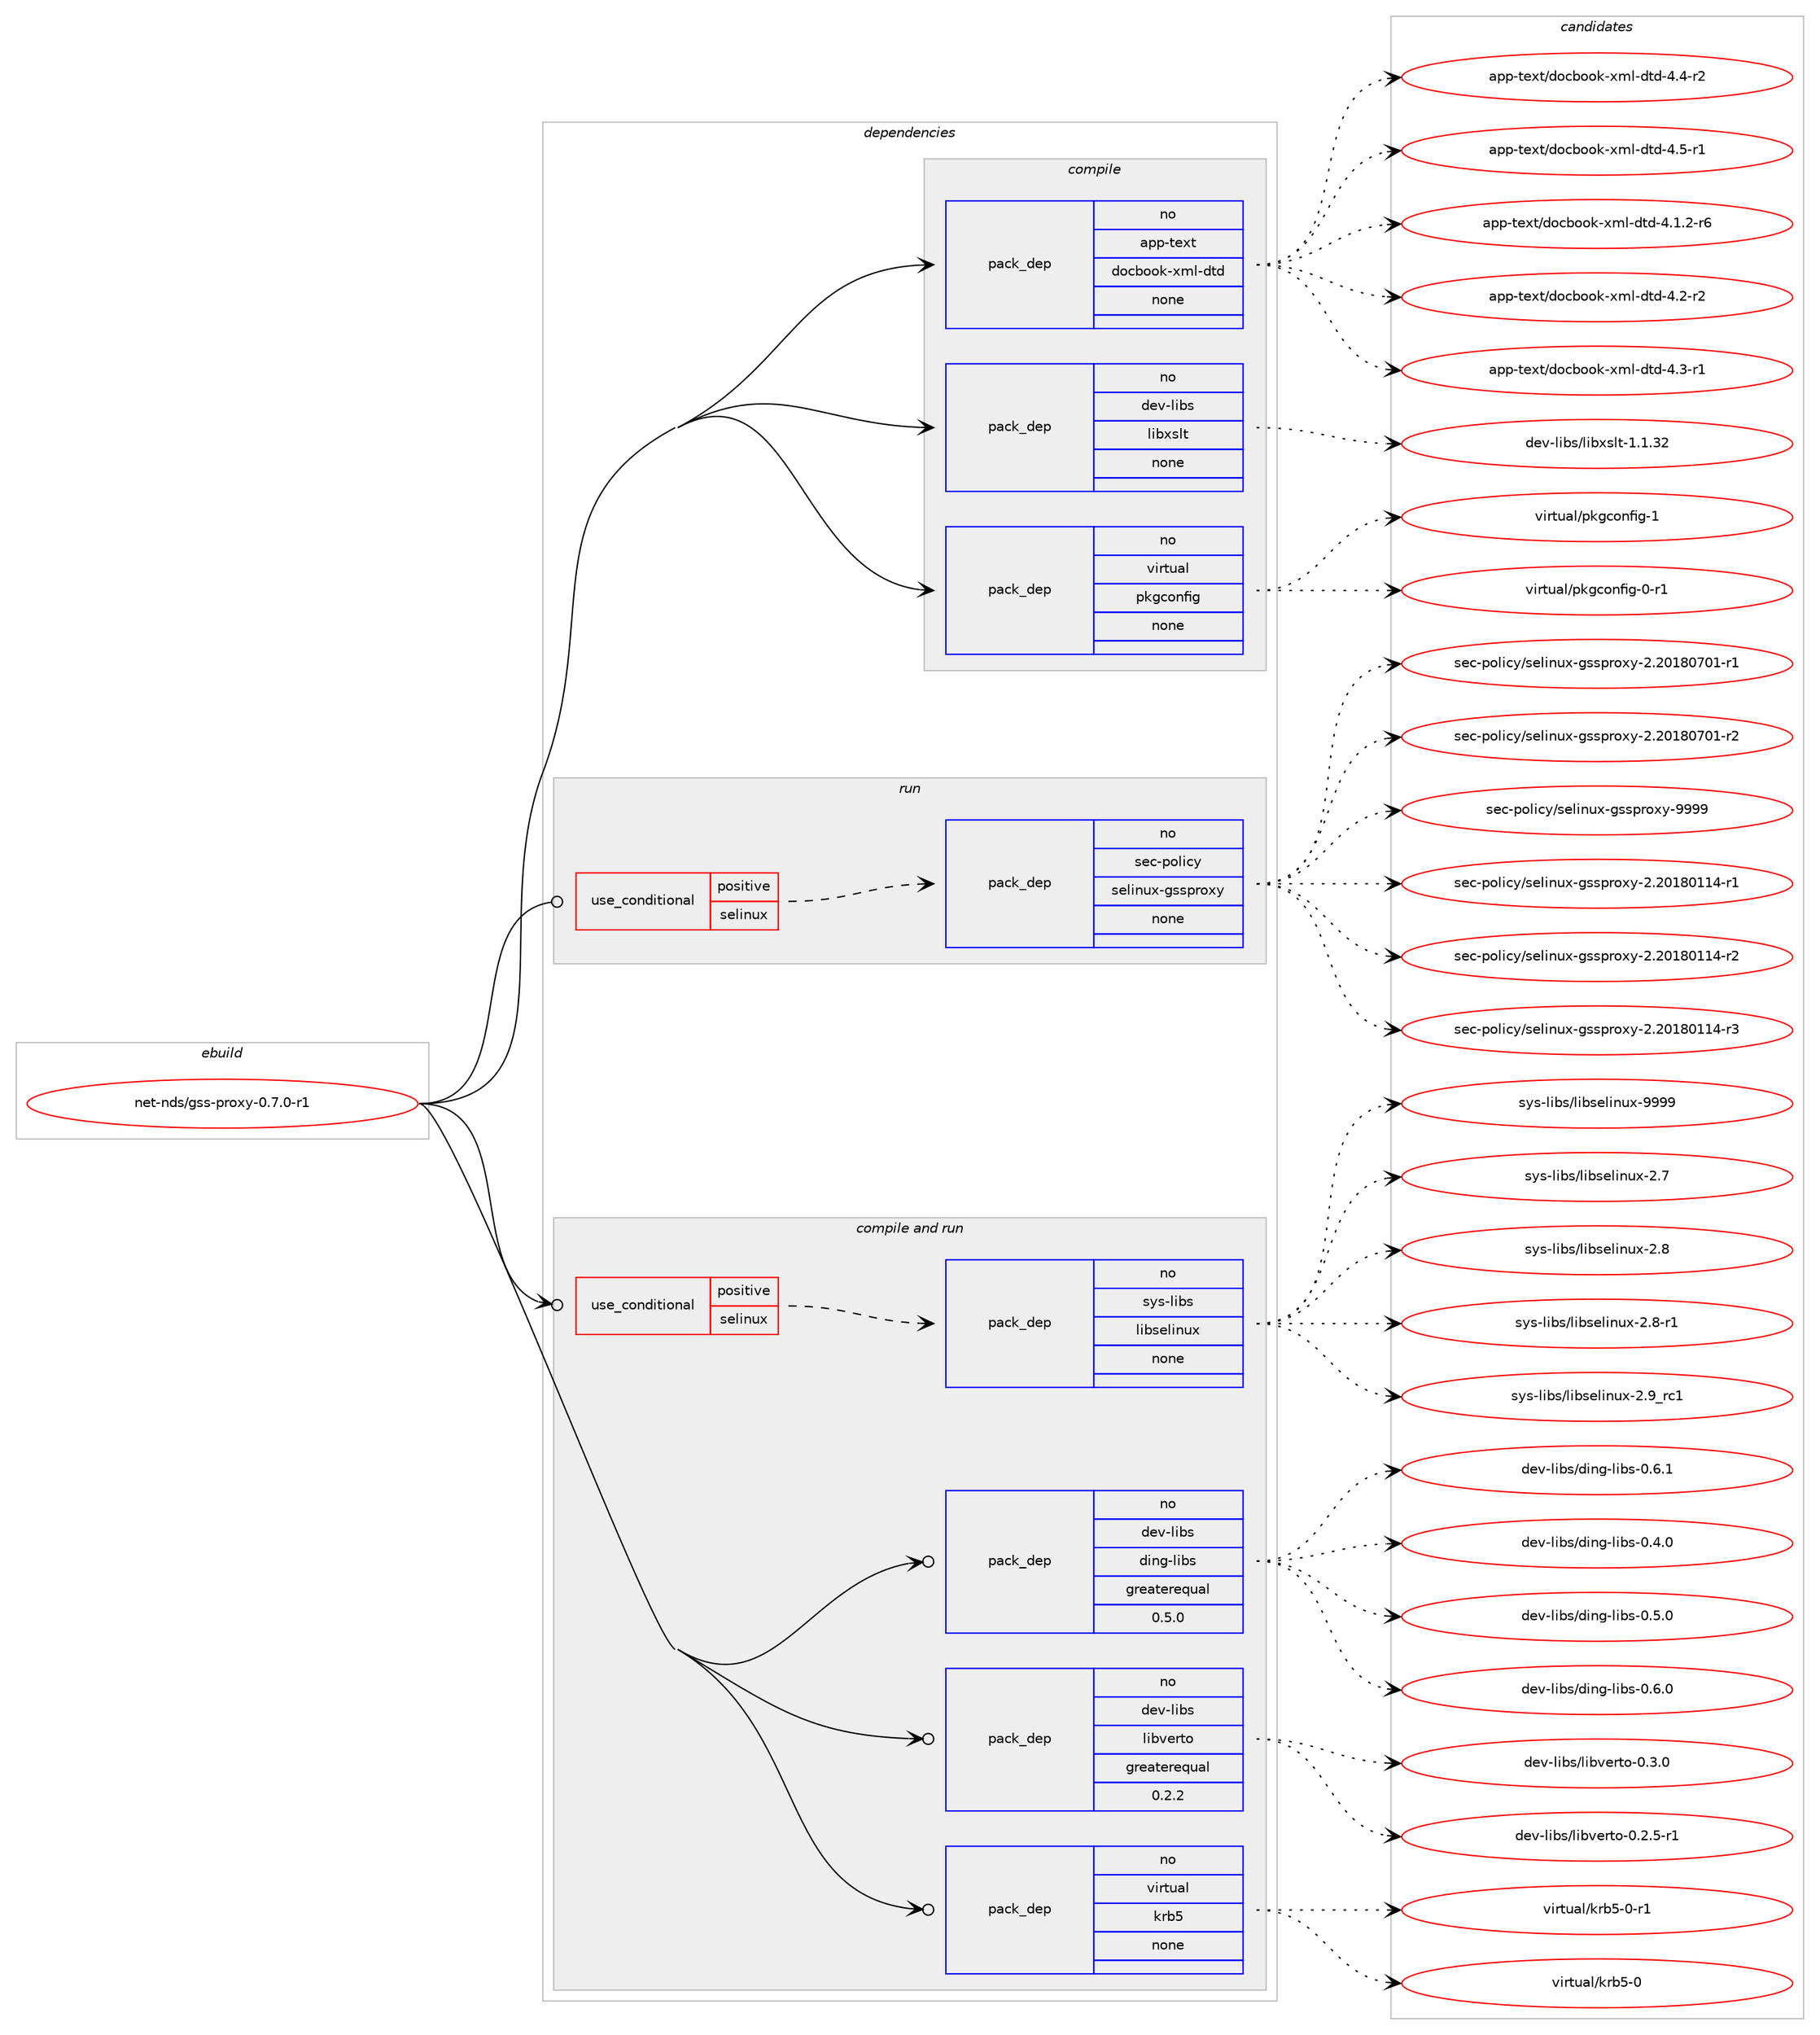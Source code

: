 digraph prolog {

# *************
# Graph options
# *************

newrank=true;
concentrate=true;
compound=true;
graph [rankdir=LR,fontname=Helvetica,fontsize=10,ranksep=1.5];#, ranksep=2.5, nodesep=0.2];
edge  [arrowhead=vee];
node  [fontname=Helvetica,fontsize=10];

# **********
# The ebuild
# **********

subgraph cluster_leftcol {
color=gray;
rank=same;
label=<<i>ebuild</i>>;
id [label="net-nds/gss-proxy-0.7.0-r1", color=red, width=4, href="../net-nds/gss-proxy-0.7.0-r1.svg"];
}

# ****************
# The dependencies
# ****************

subgraph cluster_midcol {
color=gray;
label=<<i>dependencies</i>>;
subgraph cluster_compile {
fillcolor="#eeeeee";
style=filled;
label=<<i>compile</i>>;
subgraph pack2128 {
dependency2535 [label=<<TABLE BORDER="0" CELLBORDER="1" CELLSPACING="0" CELLPADDING="4" WIDTH="220"><TR><TD ROWSPAN="6" CELLPADDING="30">pack_dep</TD></TR><TR><TD WIDTH="110">no</TD></TR><TR><TD>app-text</TD></TR><TR><TD>docbook-xml-dtd</TD></TR><TR><TD>none</TD></TR><TR><TD></TD></TR></TABLE>>, shape=none, color=blue];
}
id:e -> dependency2535:w [weight=20,style="solid",arrowhead="vee"];
subgraph pack2129 {
dependency2536 [label=<<TABLE BORDER="0" CELLBORDER="1" CELLSPACING="0" CELLPADDING="4" WIDTH="220"><TR><TD ROWSPAN="6" CELLPADDING="30">pack_dep</TD></TR><TR><TD WIDTH="110">no</TD></TR><TR><TD>dev-libs</TD></TR><TR><TD>libxslt</TD></TR><TR><TD>none</TD></TR><TR><TD></TD></TR></TABLE>>, shape=none, color=blue];
}
id:e -> dependency2536:w [weight=20,style="solid",arrowhead="vee"];
subgraph pack2130 {
dependency2537 [label=<<TABLE BORDER="0" CELLBORDER="1" CELLSPACING="0" CELLPADDING="4" WIDTH="220"><TR><TD ROWSPAN="6" CELLPADDING="30">pack_dep</TD></TR><TR><TD WIDTH="110">no</TD></TR><TR><TD>virtual</TD></TR><TR><TD>pkgconfig</TD></TR><TR><TD>none</TD></TR><TR><TD></TD></TR></TABLE>>, shape=none, color=blue];
}
id:e -> dependency2537:w [weight=20,style="solid",arrowhead="vee"];
}
subgraph cluster_compileandrun {
fillcolor="#eeeeee";
style=filled;
label=<<i>compile and run</i>>;
subgraph cond322 {
dependency2538 [label=<<TABLE BORDER="0" CELLBORDER="1" CELLSPACING="0" CELLPADDING="4"><TR><TD ROWSPAN="3" CELLPADDING="10">use_conditional</TD></TR><TR><TD>positive</TD></TR><TR><TD>selinux</TD></TR></TABLE>>, shape=none, color=red];
subgraph pack2131 {
dependency2539 [label=<<TABLE BORDER="0" CELLBORDER="1" CELLSPACING="0" CELLPADDING="4" WIDTH="220"><TR><TD ROWSPAN="6" CELLPADDING="30">pack_dep</TD></TR><TR><TD WIDTH="110">no</TD></TR><TR><TD>sys-libs</TD></TR><TR><TD>libselinux</TD></TR><TR><TD>none</TD></TR><TR><TD></TD></TR></TABLE>>, shape=none, color=blue];
}
dependency2538:e -> dependency2539:w [weight=20,style="dashed",arrowhead="vee"];
}
id:e -> dependency2538:w [weight=20,style="solid",arrowhead="odotvee"];
subgraph pack2132 {
dependency2540 [label=<<TABLE BORDER="0" CELLBORDER="1" CELLSPACING="0" CELLPADDING="4" WIDTH="220"><TR><TD ROWSPAN="6" CELLPADDING="30">pack_dep</TD></TR><TR><TD WIDTH="110">no</TD></TR><TR><TD>dev-libs</TD></TR><TR><TD>ding-libs</TD></TR><TR><TD>greaterequal</TD></TR><TR><TD>0.5.0</TD></TR></TABLE>>, shape=none, color=blue];
}
id:e -> dependency2540:w [weight=20,style="solid",arrowhead="odotvee"];
subgraph pack2133 {
dependency2541 [label=<<TABLE BORDER="0" CELLBORDER="1" CELLSPACING="0" CELLPADDING="4" WIDTH="220"><TR><TD ROWSPAN="6" CELLPADDING="30">pack_dep</TD></TR><TR><TD WIDTH="110">no</TD></TR><TR><TD>dev-libs</TD></TR><TR><TD>libverto</TD></TR><TR><TD>greaterequal</TD></TR><TR><TD>0.2.2</TD></TR></TABLE>>, shape=none, color=blue];
}
id:e -> dependency2541:w [weight=20,style="solid",arrowhead="odotvee"];
subgraph pack2134 {
dependency2542 [label=<<TABLE BORDER="0" CELLBORDER="1" CELLSPACING="0" CELLPADDING="4" WIDTH="220"><TR><TD ROWSPAN="6" CELLPADDING="30">pack_dep</TD></TR><TR><TD WIDTH="110">no</TD></TR><TR><TD>virtual</TD></TR><TR><TD>krb5</TD></TR><TR><TD>none</TD></TR><TR><TD></TD></TR></TABLE>>, shape=none, color=blue];
}
id:e -> dependency2542:w [weight=20,style="solid",arrowhead="odotvee"];
}
subgraph cluster_run {
fillcolor="#eeeeee";
style=filled;
label=<<i>run</i>>;
subgraph cond323 {
dependency2543 [label=<<TABLE BORDER="0" CELLBORDER="1" CELLSPACING="0" CELLPADDING="4"><TR><TD ROWSPAN="3" CELLPADDING="10">use_conditional</TD></TR><TR><TD>positive</TD></TR><TR><TD>selinux</TD></TR></TABLE>>, shape=none, color=red];
subgraph pack2135 {
dependency2544 [label=<<TABLE BORDER="0" CELLBORDER="1" CELLSPACING="0" CELLPADDING="4" WIDTH="220"><TR><TD ROWSPAN="6" CELLPADDING="30">pack_dep</TD></TR><TR><TD WIDTH="110">no</TD></TR><TR><TD>sec-policy</TD></TR><TR><TD>selinux-gssproxy</TD></TR><TR><TD>none</TD></TR><TR><TD></TD></TR></TABLE>>, shape=none, color=blue];
}
dependency2543:e -> dependency2544:w [weight=20,style="dashed",arrowhead="vee"];
}
id:e -> dependency2543:w [weight=20,style="solid",arrowhead="odot"];
}
}

# **************
# The candidates
# **************

subgraph cluster_choices {
rank=same;
color=gray;
label=<<i>candidates</i>>;

subgraph choice2128 {
color=black;
nodesep=1;
choice971121124511610112011647100111999811111110745120109108451001161004552464946504511454 [label="app-text/docbook-xml-dtd-4.1.2-r6", color=red, width=4,href="../app-text/docbook-xml-dtd-4.1.2-r6.svg"];
choice97112112451161011201164710011199981111111074512010910845100116100455246504511450 [label="app-text/docbook-xml-dtd-4.2-r2", color=red, width=4,href="../app-text/docbook-xml-dtd-4.2-r2.svg"];
choice97112112451161011201164710011199981111111074512010910845100116100455246514511449 [label="app-text/docbook-xml-dtd-4.3-r1", color=red, width=4,href="../app-text/docbook-xml-dtd-4.3-r1.svg"];
choice97112112451161011201164710011199981111111074512010910845100116100455246524511450 [label="app-text/docbook-xml-dtd-4.4-r2", color=red, width=4,href="../app-text/docbook-xml-dtd-4.4-r2.svg"];
choice97112112451161011201164710011199981111111074512010910845100116100455246534511449 [label="app-text/docbook-xml-dtd-4.5-r1", color=red, width=4,href="../app-text/docbook-xml-dtd-4.5-r1.svg"];
dependency2535:e -> choice971121124511610112011647100111999811111110745120109108451001161004552464946504511454:w [style=dotted,weight="100"];
dependency2535:e -> choice97112112451161011201164710011199981111111074512010910845100116100455246504511450:w [style=dotted,weight="100"];
dependency2535:e -> choice97112112451161011201164710011199981111111074512010910845100116100455246514511449:w [style=dotted,weight="100"];
dependency2535:e -> choice97112112451161011201164710011199981111111074512010910845100116100455246524511450:w [style=dotted,weight="100"];
dependency2535:e -> choice97112112451161011201164710011199981111111074512010910845100116100455246534511449:w [style=dotted,weight="100"];
}
subgraph choice2129 {
color=black;
nodesep=1;
choice1001011184510810598115471081059812011510811645494649465150 [label="dev-libs/libxslt-1.1.32", color=red, width=4,href="../dev-libs/libxslt-1.1.32.svg"];
dependency2536:e -> choice1001011184510810598115471081059812011510811645494649465150:w [style=dotted,weight="100"];
}
subgraph choice2130 {
color=black;
nodesep=1;
choice11810511411611797108471121071039911111010210510345484511449 [label="virtual/pkgconfig-0-r1", color=red, width=4,href="../virtual/pkgconfig-0-r1.svg"];
choice1181051141161179710847112107103991111101021051034549 [label="virtual/pkgconfig-1", color=red, width=4,href="../virtual/pkgconfig-1.svg"];
dependency2537:e -> choice11810511411611797108471121071039911111010210510345484511449:w [style=dotted,weight="100"];
dependency2537:e -> choice1181051141161179710847112107103991111101021051034549:w [style=dotted,weight="100"];
}
subgraph choice2131 {
color=black;
nodesep=1;
choice1151211154510810598115471081059811510110810511011712045504655 [label="sys-libs/libselinux-2.7", color=red, width=4,href="../sys-libs/libselinux-2.7.svg"];
choice1151211154510810598115471081059811510110810511011712045504656 [label="sys-libs/libselinux-2.8", color=red, width=4,href="../sys-libs/libselinux-2.8.svg"];
choice11512111545108105981154710810598115101108105110117120455046564511449 [label="sys-libs/libselinux-2.8-r1", color=red, width=4,href="../sys-libs/libselinux-2.8-r1.svg"];
choice1151211154510810598115471081059811510110810511011712045504657951149949 [label="sys-libs/libselinux-2.9_rc1", color=red, width=4,href="../sys-libs/libselinux-2.9_rc1.svg"];
choice115121115451081059811547108105981151011081051101171204557575757 [label="sys-libs/libselinux-9999", color=red, width=4,href="../sys-libs/libselinux-9999.svg"];
dependency2539:e -> choice1151211154510810598115471081059811510110810511011712045504655:w [style=dotted,weight="100"];
dependency2539:e -> choice1151211154510810598115471081059811510110810511011712045504656:w [style=dotted,weight="100"];
dependency2539:e -> choice11512111545108105981154710810598115101108105110117120455046564511449:w [style=dotted,weight="100"];
dependency2539:e -> choice1151211154510810598115471081059811510110810511011712045504657951149949:w [style=dotted,weight="100"];
dependency2539:e -> choice115121115451081059811547108105981151011081051101171204557575757:w [style=dotted,weight="100"];
}
subgraph choice2132 {
color=black;
nodesep=1;
choice1001011184510810598115471001051101034510810598115454846524648 [label="dev-libs/ding-libs-0.4.0", color=red, width=4,href="../dev-libs/ding-libs-0.4.0.svg"];
choice1001011184510810598115471001051101034510810598115454846534648 [label="dev-libs/ding-libs-0.5.0", color=red, width=4,href="../dev-libs/ding-libs-0.5.0.svg"];
choice1001011184510810598115471001051101034510810598115454846544648 [label="dev-libs/ding-libs-0.6.0", color=red, width=4,href="../dev-libs/ding-libs-0.6.0.svg"];
choice1001011184510810598115471001051101034510810598115454846544649 [label="dev-libs/ding-libs-0.6.1", color=red, width=4,href="../dev-libs/ding-libs-0.6.1.svg"];
dependency2540:e -> choice1001011184510810598115471001051101034510810598115454846524648:w [style=dotted,weight="100"];
dependency2540:e -> choice1001011184510810598115471001051101034510810598115454846534648:w [style=dotted,weight="100"];
dependency2540:e -> choice1001011184510810598115471001051101034510810598115454846544648:w [style=dotted,weight="100"];
dependency2540:e -> choice1001011184510810598115471001051101034510810598115454846544649:w [style=dotted,weight="100"];
}
subgraph choice2133 {
color=black;
nodesep=1;
choice100101118451081059811547108105981181011141161114548465046534511449 [label="dev-libs/libverto-0.2.5-r1", color=red, width=4,href="../dev-libs/libverto-0.2.5-r1.svg"];
choice10010111845108105981154710810598118101114116111454846514648 [label="dev-libs/libverto-0.3.0", color=red, width=4,href="../dev-libs/libverto-0.3.0.svg"];
dependency2541:e -> choice100101118451081059811547108105981181011141161114548465046534511449:w [style=dotted,weight="100"];
dependency2541:e -> choice10010111845108105981154710810598118101114116111454846514648:w [style=dotted,weight="100"];
}
subgraph choice2134 {
color=black;
nodesep=1;
choice118105114116117971084710711498534548 [label="virtual/krb5-0", color=red, width=4,href="../virtual/krb5-0.svg"];
choice1181051141161179710847107114985345484511449 [label="virtual/krb5-0-r1", color=red, width=4,href="../virtual/krb5-0-r1.svg"];
dependency2542:e -> choice118105114116117971084710711498534548:w [style=dotted,weight="100"];
dependency2542:e -> choice1181051141161179710847107114985345484511449:w [style=dotted,weight="100"];
}
subgraph choice2135 {
color=black;
nodesep=1;
choice115101994511211110810599121471151011081051101171204510311511511211411112012145504650484956484949524511449 [label="sec-policy/selinux-gssproxy-2.20180114-r1", color=red, width=4,href="../sec-policy/selinux-gssproxy-2.20180114-r1.svg"];
choice115101994511211110810599121471151011081051101171204510311511511211411112012145504650484956484949524511450 [label="sec-policy/selinux-gssproxy-2.20180114-r2", color=red, width=4,href="../sec-policy/selinux-gssproxy-2.20180114-r2.svg"];
choice115101994511211110810599121471151011081051101171204510311511511211411112012145504650484956484949524511451 [label="sec-policy/selinux-gssproxy-2.20180114-r3", color=red, width=4,href="../sec-policy/selinux-gssproxy-2.20180114-r3.svg"];
choice115101994511211110810599121471151011081051101171204510311511511211411112012145504650484956485548494511449 [label="sec-policy/selinux-gssproxy-2.20180701-r1", color=red, width=4,href="../sec-policy/selinux-gssproxy-2.20180701-r1.svg"];
choice115101994511211110810599121471151011081051101171204510311511511211411112012145504650484956485548494511450 [label="sec-policy/selinux-gssproxy-2.20180701-r2", color=red, width=4,href="../sec-policy/selinux-gssproxy-2.20180701-r2.svg"];
choice11510199451121111081059912147115101108105110117120451031151151121141111201214557575757 [label="sec-policy/selinux-gssproxy-9999", color=red, width=4,href="../sec-policy/selinux-gssproxy-9999.svg"];
dependency2544:e -> choice115101994511211110810599121471151011081051101171204510311511511211411112012145504650484956484949524511449:w [style=dotted,weight="100"];
dependency2544:e -> choice115101994511211110810599121471151011081051101171204510311511511211411112012145504650484956484949524511450:w [style=dotted,weight="100"];
dependency2544:e -> choice115101994511211110810599121471151011081051101171204510311511511211411112012145504650484956484949524511451:w [style=dotted,weight="100"];
dependency2544:e -> choice115101994511211110810599121471151011081051101171204510311511511211411112012145504650484956485548494511449:w [style=dotted,weight="100"];
dependency2544:e -> choice115101994511211110810599121471151011081051101171204510311511511211411112012145504650484956485548494511450:w [style=dotted,weight="100"];
dependency2544:e -> choice11510199451121111081059912147115101108105110117120451031151151121141111201214557575757:w [style=dotted,weight="100"];
}
}

}
